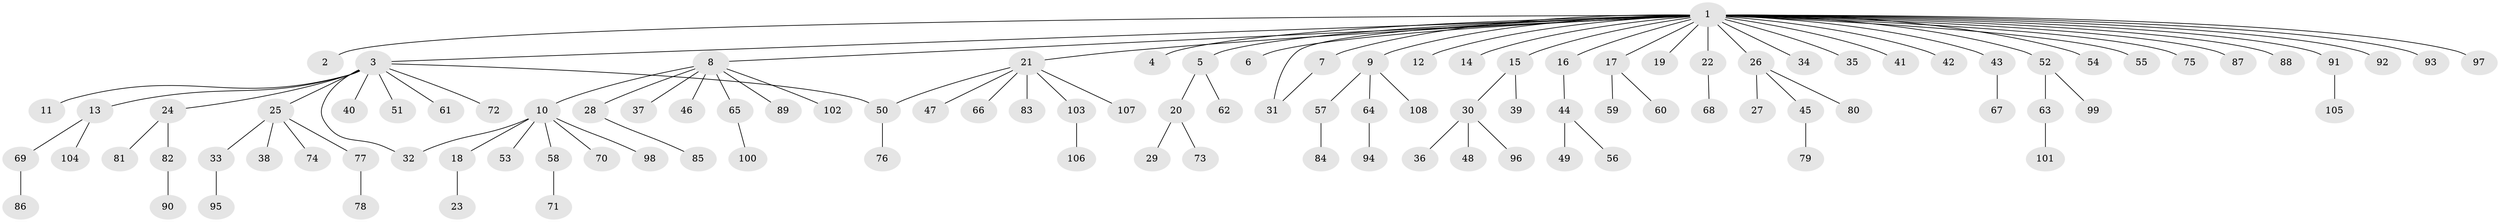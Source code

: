 // coarse degree distribution, {31: 0.011627906976744186, 1: 0.6976744186046512, 10: 0.011627906976744186, 4: 0.03488372093023256, 7: 0.023255813953488372, 2: 0.1511627906976744, 3: 0.05813953488372093, 6: 0.011627906976744186}
// Generated by graph-tools (version 1.1) at 2025/51/02/27/25 19:51:54]
// undirected, 108 vertices, 110 edges
graph export_dot {
graph [start="1"]
  node [color=gray90,style=filled];
  1;
  2;
  3;
  4;
  5;
  6;
  7;
  8;
  9;
  10;
  11;
  12;
  13;
  14;
  15;
  16;
  17;
  18;
  19;
  20;
  21;
  22;
  23;
  24;
  25;
  26;
  27;
  28;
  29;
  30;
  31;
  32;
  33;
  34;
  35;
  36;
  37;
  38;
  39;
  40;
  41;
  42;
  43;
  44;
  45;
  46;
  47;
  48;
  49;
  50;
  51;
  52;
  53;
  54;
  55;
  56;
  57;
  58;
  59;
  60;
  61;
  62;
  63;
  64;
  65;
  66;
  67;
  68;
  69;
  70;
  71;
  72;
  73;
  74;
  75;
  76;
  77;
  78;
  79;
  80;
  81;
  82;
  83;
  84;
  85;
  86;
  87;
  88;
  89;
  90;
  91;
  92;
  93;
  94;
  95;
  96;
  97;
  98;
  99;
  100;
  101;
  102;
  103;
  104;
  105;
  106;
  107;
  108;
  1 -- 2;
  1 -- 3;
  1 -- 4;
  1 -- 5;
  1 -- 6;
  1 -- 7;
  1 -- 8;
  1 -- 9;
  1 -- 12;
  1 -- 14;
  1 -- 15;
  1 -- 16;
  1 -- 17;
  1 -- 19;
  1 -- 21;
  1 -- 22;
  1 -- 26;
  1 -- 31;
  1 -- 34;
  1 -- 35;
  1 -- 41;
  1 -- 42;
  1 -- 43;
  1 -- 52;
  1 -- 54;
  1 -- 55;
  1 -- 75;
  1 -- 87;
  1 -- 88;
  1 -- 91;
  1 -- 92;
  1 -- 93;
  1 -- 97;
  3 -- 11;
  3 -- 13;
  3 -- 24;
  3 -- 25;
  3 -- 32;
  3 -- 40;
  3 -- 50;
  3 -- 51;
  3 -- 61;
  3 -- 72;
  5 -- 20;
  5 -- 62;
  7 -- 31;
  8 -- 10;
  8 -- 28;
  8 -- 37;
  8 -- 46;
  8 -- 65;
  8 -- 89;
  8 -- 102;
  9 -- 57;
  9 -- 64;
  9 -- 108;
  10 -- 18;
  10 -- 32;
  10 -- 53;
  10 -- 58;
  10 -- 70;
  10 -- 98;
  13 -- 69;
  13 -- 104;
  15 -- 30;
  15 -- 39;
  16 -- 44;
  17 -- 59;
  17 -- 60;
  18 -- 23;
  20 -- 29;
  20 -- 73;
  21 -- 47;
  21 -- 50;
  21 -- 66;
  21 -- 83;
  21 -- 103;
  21 -- 107;
  22 -- 68;
  24 -- 81;
  24 -- 82;
  25 -- 33;
  25 -- 38;
  25 -- 74;
  25 -- 77;
  26 -- 27;
  26 -- 45;
  26 -- 80;
  28 -- 85;
  30 -- 36;
  30 -- 48;
  30 -- 96;
  33 -- 95;
  43 -- 67;
  44 -- 49;
  44 -- 56;
  45 -- 79;
  50 -- 76;
  52 -- 63;
  52 -- 99;
  57 -- 84;
  58 -- 71;
  63 -- 101;
  64 -- 94;
  65 -- 100;
  69 -- 86;
  77 -- 78;
  82 -- 90;
  91 -- 105;
  103 -- 106;
}
